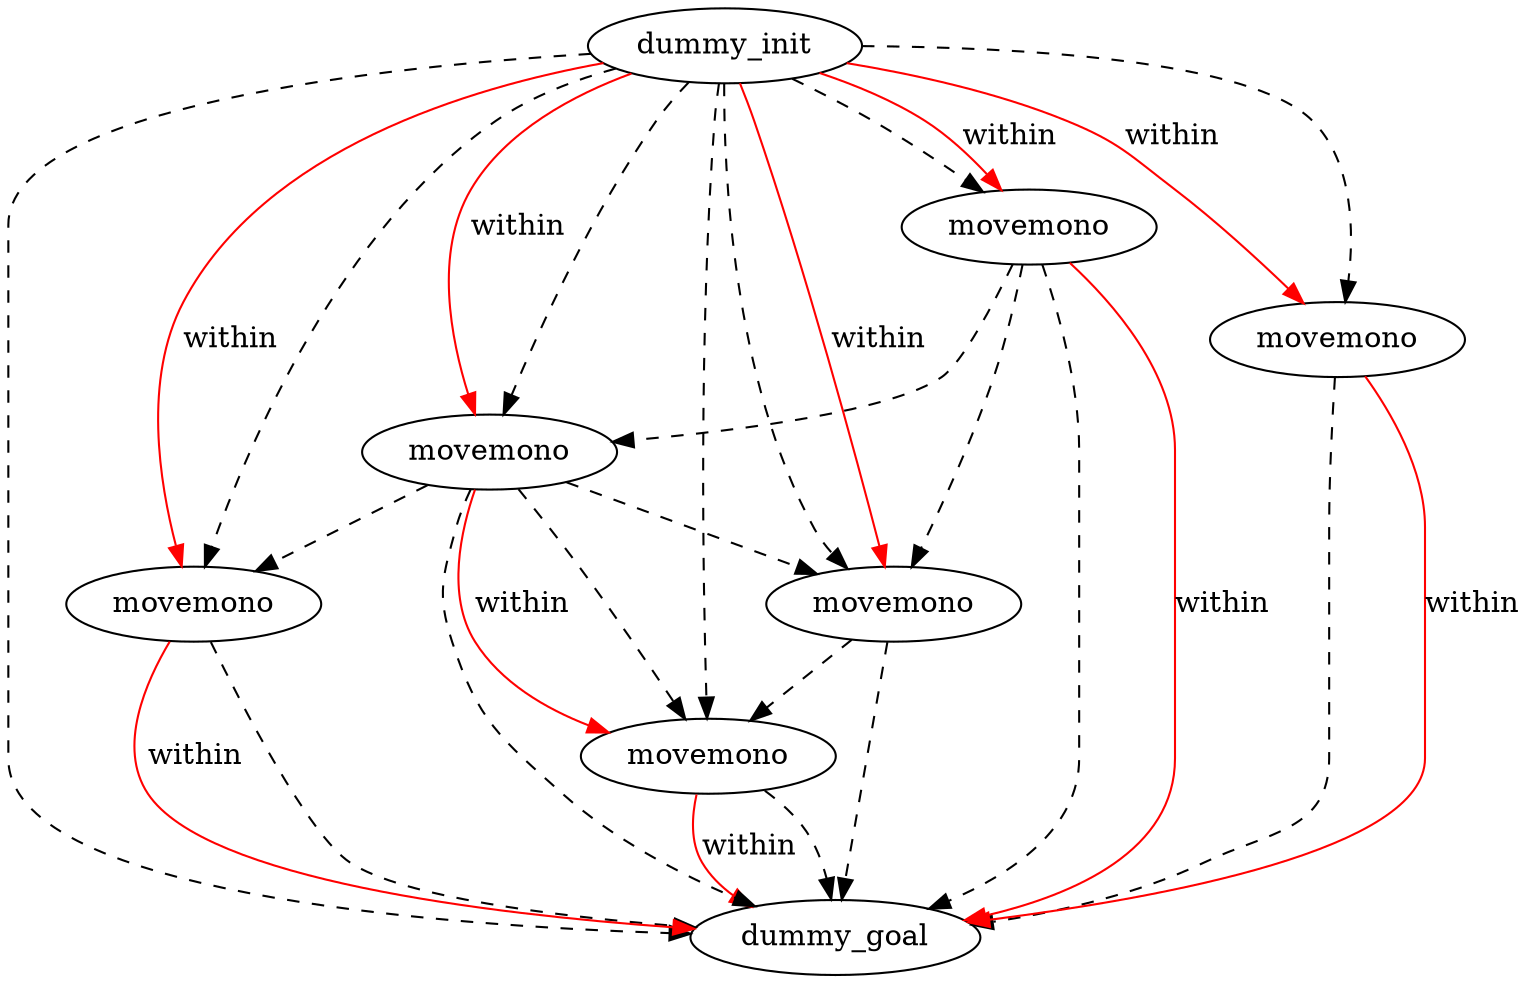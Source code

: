 digraph {
	"51c00083-1427-8cf3-82c8-164ea8f637a1" [label=dummy_init]
	"7eebd53d-c4a6-9bc7-4338-2b8f418b050f" [label=dummy_goal]
	"33d79079-ab4c-3829-4340-5bc1a20bf4f6" [label=movemono]
	"8aa8bcdd-e54c-8aa7-1c1c-6253ac851f75" [label=movemono]
	"e1e54c0b-753e-46fb-befd-1a005cdd68e9" [label=movemono]
	"6b0cb67f-dd22-f1cf-05ff-3f3ba2ef8f43" [label=movemono]
	"5c854436-7b72-a711-8fb7-70b3571c7037" [label=movemono]
	"4a0699bf-6a0c-2ea0-f526-6f56b6835195" [label=movemono]
	"6b0cb67f-dd22-f1cf-05ff-3f3ba2ef8f43" -> "7eebd53d-c4a6-9bc7-4338-2b8f418b050f" [color=black style=dashed]
	"8aa8bcdd-e54c-8aa7-1c1c-6253ac851f75" -> "7eebd53d-c4a6-9bc7-4338-2b8f418b050f" [color=black style=dashed]
	"51c00083-1427-8cf3-82c8-164ea8f637a1" -> "7eebd53d-c4a6-9bc7-4338-2b8f418b050f" [color=black style=dashed]
	"5c854436-7b72-a711-8fb7-70b3571c7037" -> "7eebd53d-c4a6-9bc7-4338-2b8f418b050f" [color=black style=dashed]
	"51c00083-1427-8cf3-82c8-164ea8f637a1" -> "e1e54c0b-753e-46fb-befd-1a005cdd68e9" [color=black style=dashed]
	"6b0cb67f-dd22-f1cf-05ff-3f3ba2ef8f43" -> "e1e54c0b-753e-46fb-befd-1a005cdd68e9" [color=black style=dashed]
	"33d79079-ab4c-3829-4340-5bc1a20bf4f6" -> "7eebd53d-c4a6-9bc7-4338-2b8f418b050f" [color=black style=dashed]
	"51c00083-1427-8cf3-82c8-164ea8f637a1" -> "33d79079-ab4c-3829-4340-5bc1a20bf4f6" [color=black style=dashed]
	"6b0cb67f-dd22-f1cf-05ff-3f3ba2ef8f43" -> "33d79079-ab4c-3829-4340-5bc1a20bf4f6" [color=black style=dashed]
	"e1e54c0b-753e-46fb-befd-1a005cdd68e9" -> "7eebd53d-c4a6-9bc7-4338-2b8f418b050f" [color=black style=dashed]
	"5c854436-7b72-a711-8fb7-70b3571c7037" -> "6b0cb67f-dd22-f1cf-05ff-3f3ba2ef8f43" [color=black style=dashed]
	"51c00083-1427-8cf3-82c8-164ea8f637a1" -> "5c854436-7b72-a711-8fb7-70b3571c7037" [color=black style=dashed]
	"51c00083-1427-8cf3-82c8-164ea8f637a1" -> "6b0cb67f-dd22-f1cf-05ff-3f3ba2ef8f43" [color=black style=dashed]
	"51c00083-1427-8cf3-82c8-164ea8f637a1" -> "8aa8bcdd-e54c-8aa7-1c1c-6253ac851f75" [color=black style=dashed]
	"51c00083-1427-8cf3-82c8-164ea8f637a1" -> "4a0699bf-6a0c-2ea0-f526-6f56b6835195" [color=black style=dashed]
	"6b0cb67f-dd22-f1cf-05ff-3f3ba2ef8f43" -> "4a0699bf-6a0c-2ea0-f526-6f56b6835195" [color=black style=dashed]
	"5c854436-7b72-a711-8fb7-70b3571c7037" -> "4a0699bf-6a0c-2ea0-f526-6f56b6835195" [color=black style=dashed]
	"4a0699bf-6a0c-2ea0-f526-6f56b6835195" -> "e1e54c0b-753e-46fb-befd-1a005cdd68e9" [color=black style=dashed]
	"4a0699bf-6a0c-2ea0-f526-6f56b6835195" -> "7eebd53d-c4a6-9bc7-4338-2b8f418b050f" [color=black style=dashed]
	"51c00083-1427-8cf3-82c8-164ea8f637a1" -> "33d79079-ab4c-3829-4340-5bc1a20bf4f6" [label=within color=red]
	"5c854436-7b72-a711-8fb7-70b3571c7037" -> "7eebd53d-c4a6-9bc7-4338-2b8f418b050f" [label=within color=red]
	"51c00083-1427-8cf3-82c8-164ea8f637a1" -> "5c854436-7b72-a711-8fb7-70b3571c7037" [label=within color=red]
	"51c00083-1427-8cf3-82c8-164ea8f637a1" -> "4a0699bf-6a0c-2ea0-f526-6f56b6835195" [label=within color=red]
	"33d79079-ab4c-3829-4340-5bc1a20bf4f6" -> "7eebd53d-c4a6-9bc7-4338-2b8f418b050f" [label=within color=red]
	"8aa8bcdd-e54c-8aa7-1c1c-6253ac851f75" -> "7eebd53d-c4a6-9bc7-4338-2b8f418b050f" [label=within color=red]
	"e1e54c0b-753e-46fb-befd-1a005cdd68e9" -> "7eebd53d-c4a6-9bc7-4338-2b8f418b050f" [label=within color=red]
	"51c00083-1427-8cf3-82c8-164ea8f637a1" -> "8aa8bcdd-e54c-8aa7-1c1c-6253ac851f75" [label=within color=red]
	"6b0cb67f-dd22-f1cf-05ff-3f3ba2ef8f43" -> "e1e54c0b-753e-46fb-befd-1a005cdd68e9" [label=within color=red]
	"51c00083-1427-8cf3-82c8-164ea8f637a1" -> "6b0cb67f-dd22-f1cf-05ff-3f3ba2ef8f43" [label=within color=red]
}
